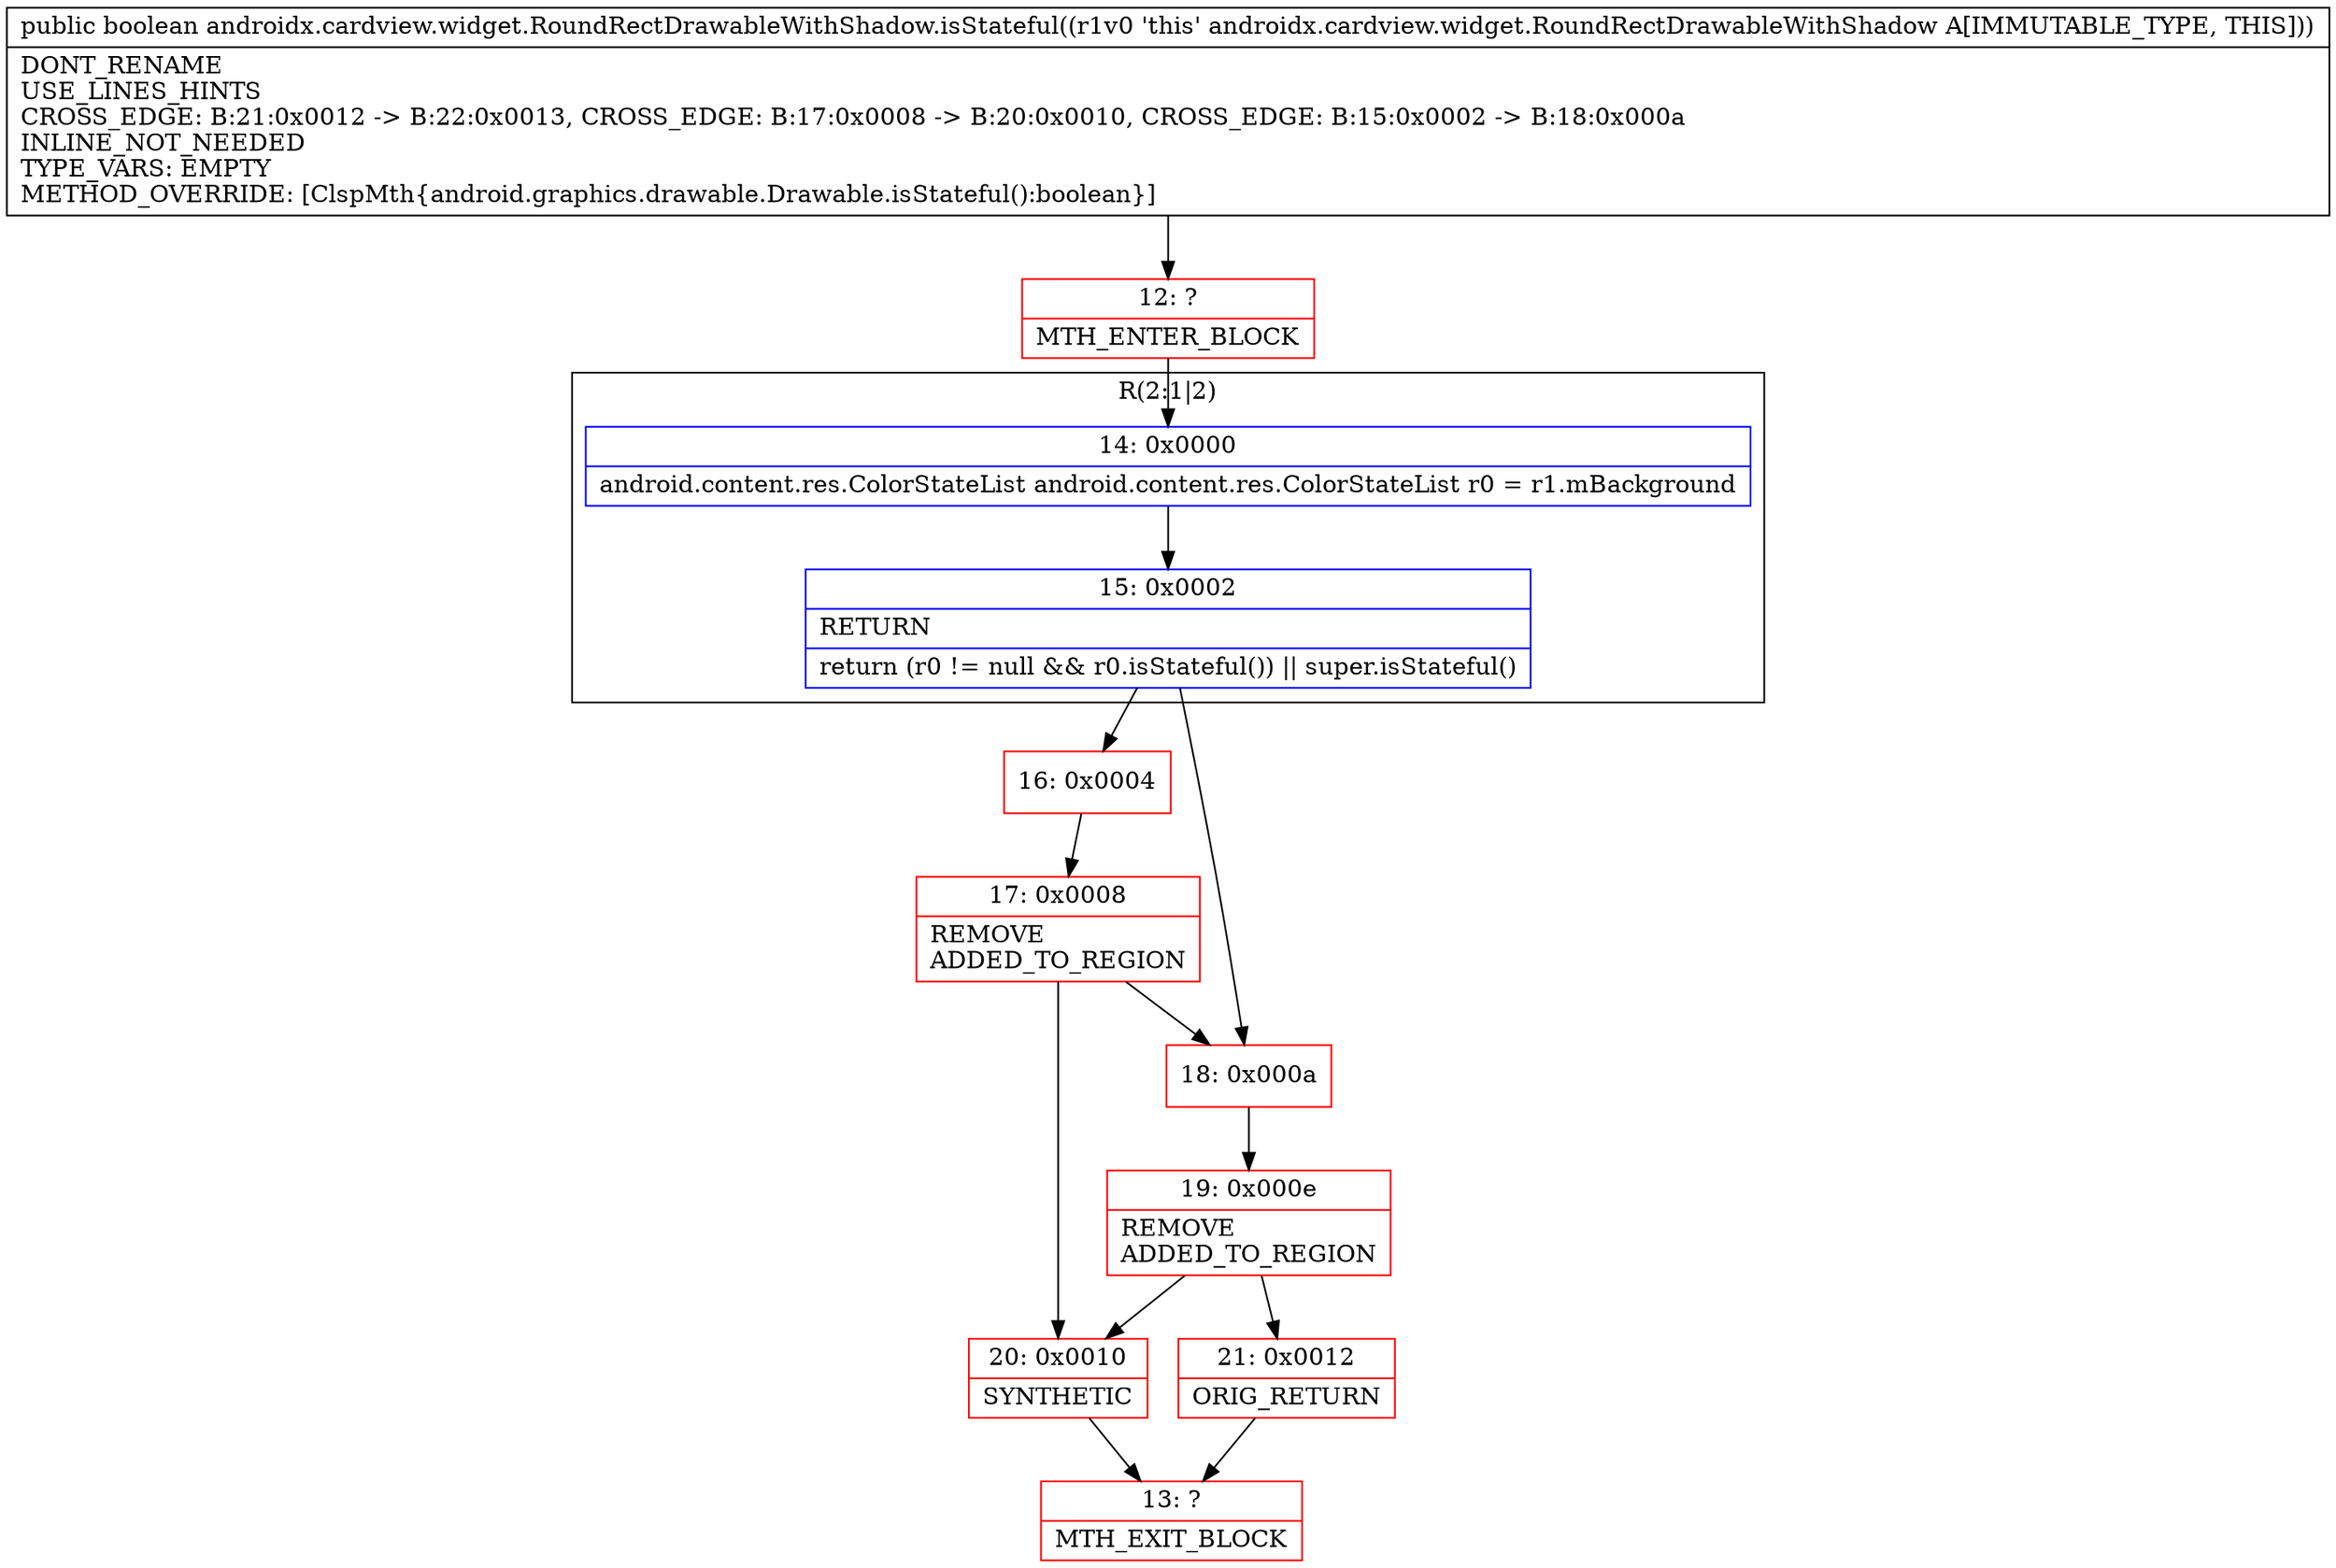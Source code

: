 digraph "CFG forandroidx.cardview.widget.RoundRectDrawableWithShadow.isStateful()Z" {
subgraph cluster_Region_1039752827 {
label = "R(2:1|2)";
node [shape=record,color=blue];
Node_14 [shape=record,label="{14\:\ 0x0000|android.content.res.ColorStateList android.content.res.ColorStateList r0 = r1.mBackground\l}"];
Node_15 [shape=record,label="{15\:\ 0x0002|RETURN\l|return (r0 != null && r0.isStateful()) \|\| super.isStateful()\l}"];
}
Node_12 [shape=record,color=red,label="{12\:\ ?|MTH_ENTER_BLOCK\l}"];
Node_16 [shape=record,color=red,label="{16\:\ 0x0004}"];
Node_17 [shape=record,color=red,label="{17\:\ 0x0008|REMOVE\lADDED_TO_REGION\l}"];
Node_20 [shape=record,color=red,label="{20\:\ 0x0010|SYNTHETIC\l}"];
Node_13 [shape=record,color=red,label="{13\:\ ?|MTH_EXIT_BLOCK\l}"];
Node_18 [shape=record,color=red,label="{18\:\ 0x000a}"];
Node_19 [shape=record,color=red,label="{19\:\ 0x000e|REMOVE\lADDED_TO_REGION\l}"];
Node_21 [shape=record,color=red,label="{21\:\ 0x0012|ORIG_RETURN\l}"];
MethodNode[shape=record,label="{public boolean androidx.cardview.widget.RoundRectDrawableWithShadow.isStateful((r1v0 'this' androidx.cardview.widget.RoundRectDrawableWithShadow A[IMMUTABLE_TYPE, THIS]))  | DONT_RENAME\lUSE_LINES_HINTS\lCROSS_EDGE: B:21:0x0012 \-\> B:22:0x0013, CROSS_EDGE: B:17:0x0008 \-\> B:20:0x0010, CROSS_EDGE: B:15:0x0002 \-\> B:18:0x000a\lINLINE_NOT_NEEDED\lTYPE_VARS: EMPTY\lMETHOD_OVERRIDE: [ClspMth\{android.graphics.drawable.Drawable.isStateful():boolean\}]\l}"];
MethodNode -> Node_12;Node_14 -> Node_15;
Node_15 -> Node_16;
Node_15 -> Node_18;
Node_12 -> Node_14;
Node_16 -> Node_17;
Node_17 -> Node_18;
Node_17 -> Node_20;
Node_20 -> Node_13;
Node_18 -> Node_19;
Node_19 -> Node_20;
Node_19 -> Node_21;
Node_21 -> Node_13;
}

